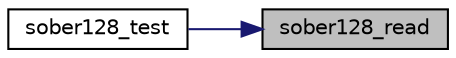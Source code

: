 digraph "sober128_read"
{
 // LATEX_PDF_SIZE
  edge [fontname="Helvetica",fontsize="10",labelfontname="Helvetica",labelfontsize="10"];
  node [fontname="Helvetica",fontsize="10",shape=record];
  rankdir="RL";
  Node52 [label="sober128_read",height=0.2,width=0.4,color="black", fillcolor="grey75", style="filled", fontcolor="black",tooltip="Read from the PRNG."];
  Node52 -> Node53 [dir="back",color="midnightblue",fontsize="10",style="solid",fontname="Helvetica"];
  Node53 [label="sober128_test",height=0.2,width=0.4,color="black", fillcolor="white", style="filled",URL="$sober128_8c.html#ae89334392b56e0cb75d493a5bdba60b7",tooltip="PRNG self-test."];
}
